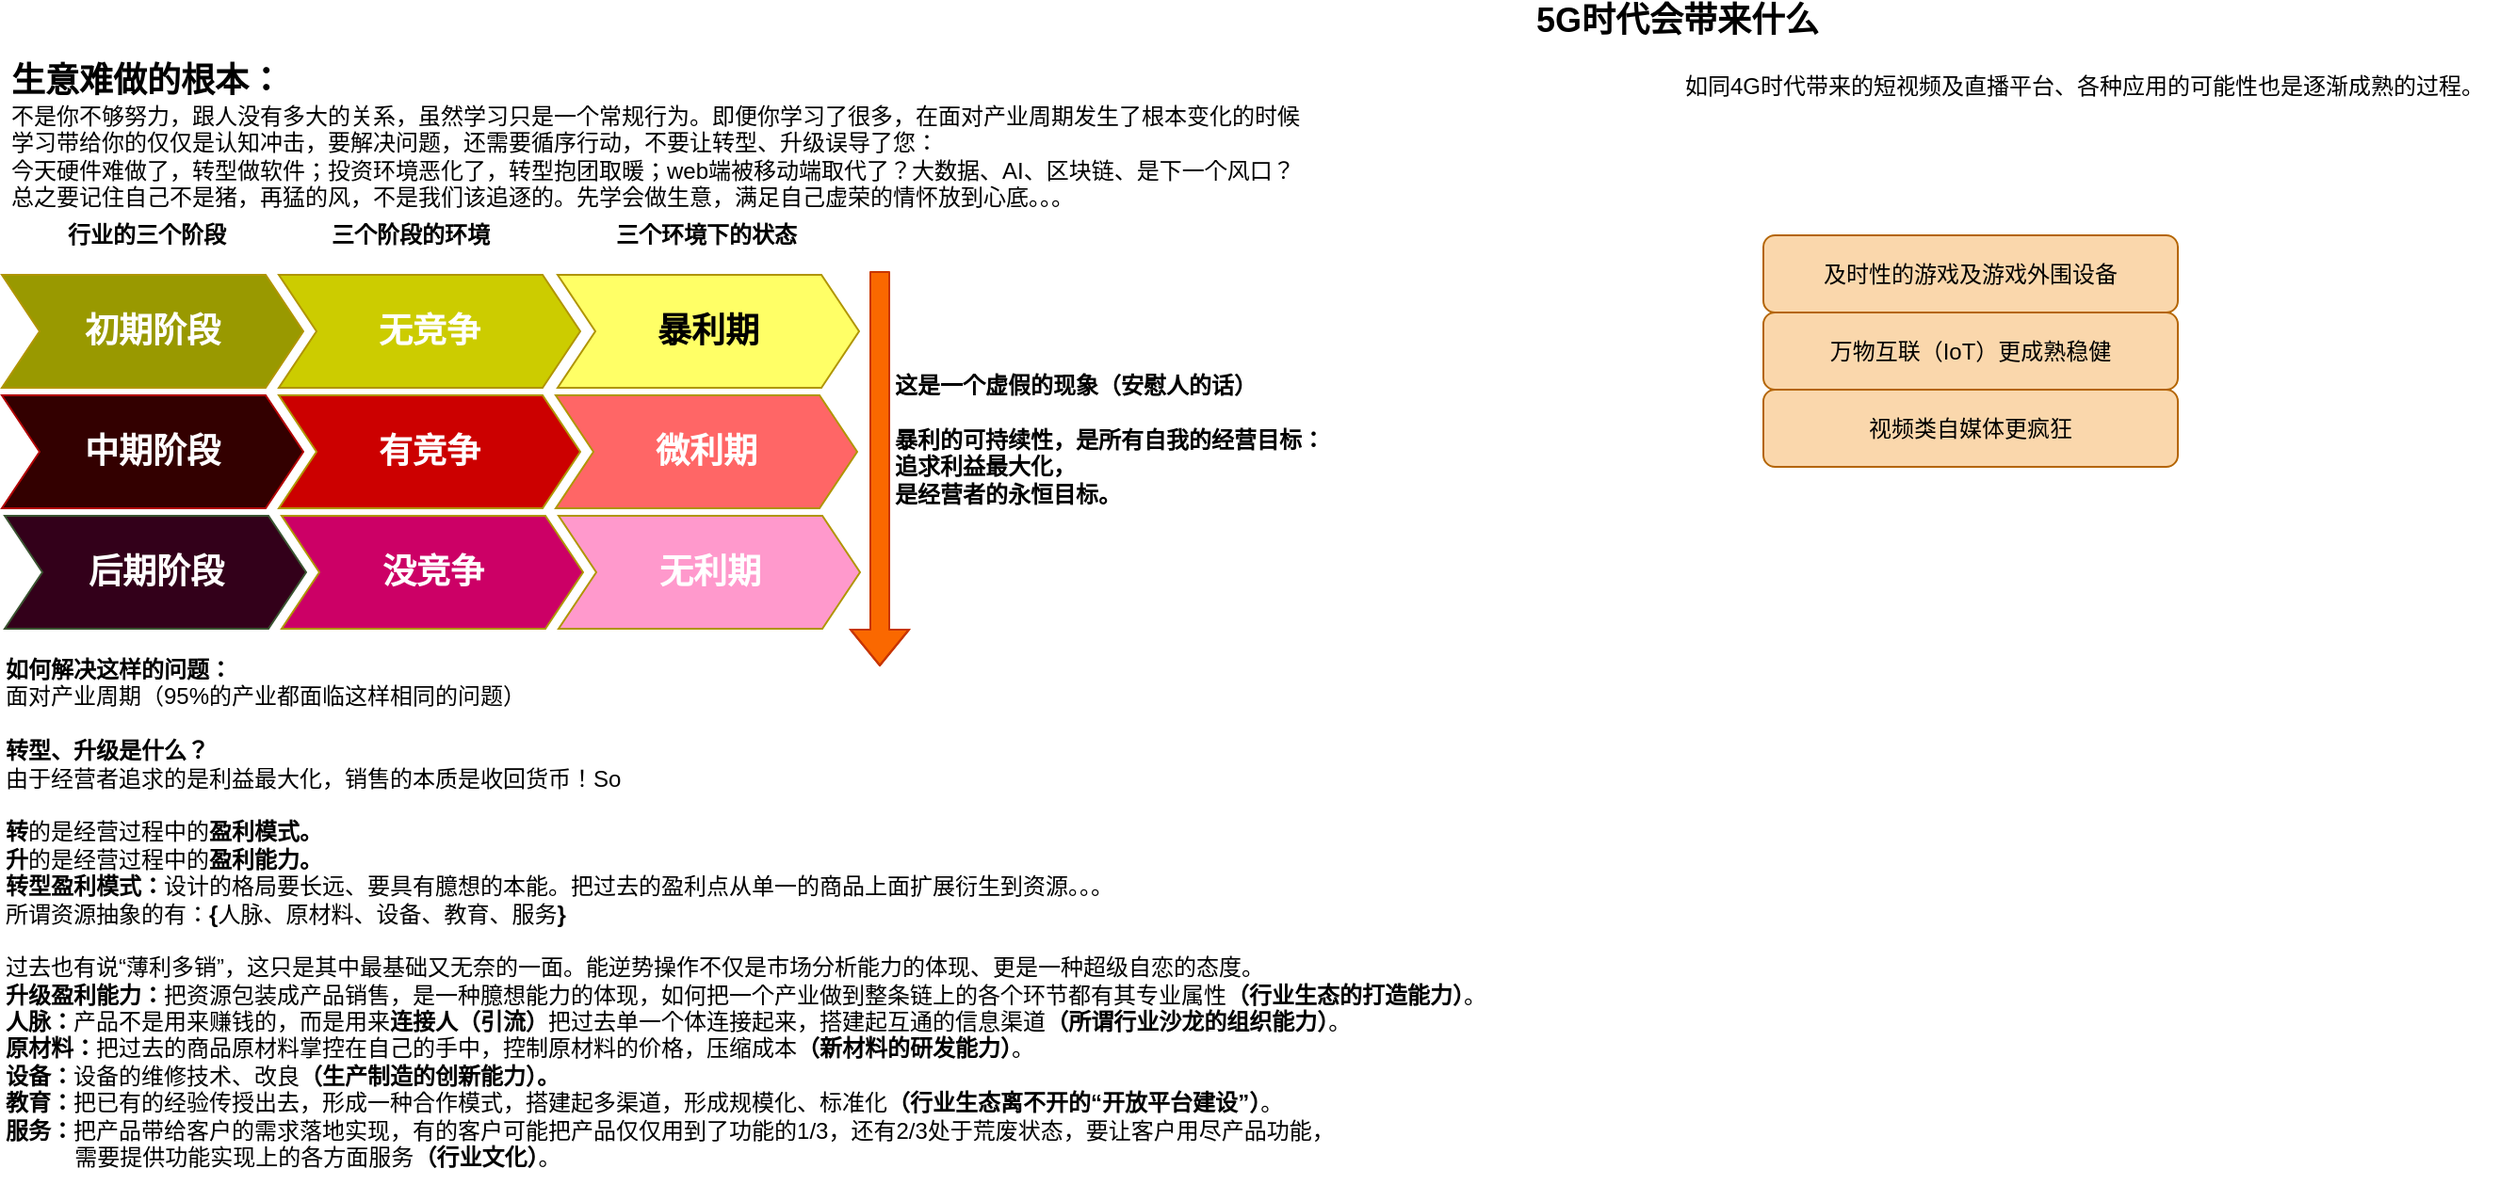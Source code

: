 <mxfile version="12.2.9" type="github" pages="1">
  <diagram id="Y7lfIi5zJnM48_4nkuwt" name="Page-1">
    <mxGraphModel dx="782" dy="501" grid="1" gridSize="10" guides="1" tooltips="1" connect="1" arrows="1" fold="1" page="1" pageScale="1" pageWidth="827" pageHeight="1169" math="0" shadow="0">
      <root>
        <mxCell id="0"/>
        <mxCell id="1" parent="0"/>
        <mxCell id="rGt7zf20XqlDynhyzbkm-1" value="&lt;br&gt;&lt;b&gt;&lt;font style=&quot;font-size: 18px&quot;&gt;生意难做的根本：&lt;/font&gt;&lt;/b&gt;&lt;br&gt;不是你不够努力，跟人没有多大的关系，虽然学习只是一个常规行为。即便你学习了很多，在面对产业周期发生了根本变化的时候&lt;br&gt;学习带给你的仅仅是认知冲击，要解决问题，还需要循序行动，不要让转型、升级误导了您：&lt;br&gt;今天硬件难做了，转型做软件；投资环境恶化了，转型抱团取暖；web端被移动端取代了？大数据、AI、区块链、是下一个风口？&lt;br&gt;总之要记住自己不是猪，再猛的风，不是我们该追逐的。先学会做生意，满足自己虚荣的情怀放到心底。。。&lt;br&gt;" style="text;html=1;resizable=0;points=[];autosize=1;align=left;verticalAlign=top;spacingTop=-4;" parent="1" vertex="1">
          <mxGeometry x="67.5" y="50" width="700" height="90" as="geometry"/>
        </mxCell>
        <mxCell id="rGt7zf20XqlDynhyzbkm-7" value="&lt;b&gt;行业的三个阶段&lt;/b&gt;" style="text;html=1;resizable=0;points=[];autosize=1;align=left;verticalAlign=top;spacingTop=-4;" parent="1" vertex="1">
          <mxGeometry x="98" y="149" width="100" height="20" as="geometry"/>
        </mxCell>
        <mxCell id="rGt7zf20XqlDynhyzbkm-14" value="&lt;b&gt;三个阶段的环境&lt;/b&gt;" style="text;html=1;resizable=0;points=[];autosize=1;align=left;verticalAlign=top;spacingTop=-4;" parent="1" vertex="1">
          <mxGeometry x="238" y="149" width="100" height="20" as="geometry"/>
        </mxCell>
        <mxCell id="rGt7zf20XqlDynhyzbkm-15" value="&lt;b&gt;三个环境下的状态&lt;/b&gt;" style="text;html=1;resizable=0;points=[];autosize=1;align=left;verticalAlign=top;spacingTop=-4;" parent="1" vertex="1">
          <mxGeometry x="389" y="149" width="110" height="20" as="geometry"/>
        </mxCell>
        <mxCell id="rGt7zf20XqlDynhyzbkm-16" value="" style="group" parent="1" vertex="1" connectable="0">
          <mxGeometry x="65" y="244" width="454" height="60" as="geometry"/>
        </mxCell>
        <mxCell id="rGt7zf20XqlDynhyzbkm-5" value="&lt;b&gt;&lt;font style=&quot;font-size: 18px&quot;&gt;中期阶段&lt;/font&gt;&lt;/b&gt;" style="shape=step;perimeter=stepPerimeter;whiteSpace=wrap;html=1;fixedSize=1;fillColor=#330000;strokeColor=#B20000;fontColor=#ffffff;" parent="rGt7zf20XqlDynhyzbkm-16" vertex="1">
          <mxGeometry width="160" height="60" as="geometry"/>
        </mxCell>
        <mxCell id="rGt7zf20XqlDynhyzbkm-9" value="&lt;b&gt;&lt;font style=&quot;font-size: 18px&quot;&gt;有竞争&lt;/font&gt;&lt;/b&gt;" style="shape=step;perimeter=stepPerimeter;whiteSpace=wrap;html=1;fixedSize=1;fillColor=#CC0000;strokeColor=#B09500;fontColor=#ffffff;" parent="rGt7zf20XqlDynhyzbkm-16" vertex="1">
          <mxGeometry x="147" width="160" height="60" as="geometry"/>
        </mxCell>
        <mxCell id="rGt7zf20XqlDynhyzbkm-12" value="&lt;b&gt;&lt;font style=&quot;font-size: 18px&quot;&gt;微利期&lt;/font&gt;&lt;/b&gt;" style="shape=step;perimeter=stepPerimeter;whiteSpace=wrap;html=1;fixedSize=1;fillColor=#FF6666;strokeColor=#B09500;fontColor=#ffffff;" parent="rGt7zf20XqlDynhyzbkm-16" vertex="1">
          <mxGeometry x="294" width="160" height="60" as="geometry"/>
        </mxCell>
        <mxCell id="rGt7zf20XqlDynhyzbkm-17" value="" style="group" parent="1" vertex="1" connectable="0">
          <mxGeometry x="66.5" y="308" width="455" height="60" as="geometry"/>
        </mxCell>
        <mxCell id="rGt7zf20XqlDynhyzbkm-6" value="&lt;b&gt;&lt;font style=&quot;font-size: 18px&quot;&gt;后期阶段&lt;/font&gt;&lt;/b&gt;" style="shape=step;perimeter=stepPerimeter;whiteSpace=wrap;html=1;fixedSize=1;fillColor=#33001A;strokeColor=#3A5431;fontColor=#ffffff;" parent="rGt7zf20XqlDynhyzbkm-17" vertex="1">
          <mxGeometry width="160" height="60" as="geometry"/>
        </mxCell>
        <mxCell id="rGt7zf20XqlDynhyzbkm-10" value="&lt;b&gt;&lt;font style=&quot;font-size: 18px&quot;&gt;没竞争&lt;/font&gt;&lt;/b&gt;" style="shape=step;perimeter=stepPerimeter;whiteSpace=wrap;html=1;fixedSize=1;fillColor=#CC0066;strokeColor=#B09500;fontColor=#ffffff;" parent="rGt7zf20XqlDynhyzbkm-17" vertex="1">
          <mxGeometry x="147" width="160" height="60" as="geometry"/>
        </mxCell>
        <mxCell id="rGt7zf20XqlDynhyzbkm-13" value="&lt;b&gt;&lt;font style=&quot;font-size: 18px&quot;&gt;无利期&lt;/font&gt;&lt;/b&gt;" style="shape=step;perimeter=stepPerimeter;whiteSpace=wrap;html=1;fixedSize=1;fillColor=#FF99CC;strokeColor=#B09500;fontColor=#ffffff;" parent="rGt7zf20XqlDynhyzbkm-17" vertex="1">
          <mxGeometry x="294" width="160" height="60" as="geometry"/>
        </mxCell>
        <mxCell id="rGt7zf20XqlDynhyzbkm-18" value="" style="group" parent="1" vertex="1" connectable="0">
          <mxGeometry x="67" y="180" width="452" height="60" as="geometry"/>
        </mxCell>
        <mxCell id="rGt7zf20XqlDynhyzbkm-2" value="&lt;b&gt;&lt;font style=&quot;font-size: 18px&quot;&gt;初期阶段&lt;/font&gt;&lt;/b&gt;" style="shape=step;perimeter=stepPerimeter;whiteSpace=wrap;html=1;fixedSize=1;fillColor=#999900;strokeColor=#B09500;fontColor=#ffffff;" parent="rGt7zf20XqlDynhyzbkm-18" vertex="1">
          <mxGeometry x="-2" width="160" height="60" as="geometry"/>
        </mxCell>
        <mxCell id="rGt7zf20XqlDynhyzbkm-8" value="&lt;b&gt;&lt;font style=&quot;font-size: 18px&quot;&gt;无竞争&lt;/font&gt;&lt;/b&gt;" style="shape=step;perimeter=stepPerimeter;whiteSpace=wrap;html=1;fixedSize=1;fillColor=#CCCC00;strokeColor=#B09500;fontColor=#ffffff;" parent="rGt7zf20XqlDynhyzbkm-18" vertex="1">
          <mxGeometry x="145" width="160" height="60" as="geometry"/>
        </mxCell>
        <mxCell id="rGt7zf20XqlDynhyzbkm-11" value="&lt;b&gt;&lt;font style=&quot;font-size: 18px&quot; color=&quot;#000000&quot;&gt;暴利期&lt;/font&gt;&lt;/b&gt;" style="shape=step;perimeter=stepPerimeter;whiteSpace=wrap;html=1;fixedSize=1;fillColor=#FFFF66;strokeColor=#B09500;fontColor=#ffffff;" parent="rGt7zf20XqlDynhyzbkm-18" vertex="1">
          <mxGeometry x="293" width="160" height="60" as="geometry"/>
        </mxCell>
        <mxCell id="rGt7zf20XqlDynhyzbkm-20" value="&lt;b&gt;如何解决这样的问题：&lt;/b&gt;&lt;br&gt;面对产业周期（95%的产业都面临这样相同的问题）&lt;br&gt;&lt;br&gt;&lt;b&gt;转型、升级是什么？&lt;/b&gt;&lt;br&gt;由于经营者追求的是利益最大化，销售的本质是收回货币！So&lt;br&gt;&lt;br&gt;&lt;b&gt;转&lt;/b&gt;的是经营过程中的&lt;b&gt;盈利模式。&lt;/b&gt;&lt;br&gt;&lt;b&gt;升&lt;/b&gt;的是经营过程中的&lt;b&gt;盈利能力。&lt;/b&gt;&lt;br&gt;&lt;b&gt;转型盈利模式：&lt;/b&gt;设计的格局要长远、要具有臆想的本能。把过去的盈利点从单一的商品上面扩展衍生到资源。。。&lt;br&gt;所谓资源抽象的有：&lt;b&gt;{&lt;/b&gt;人脉、原材料、设备、教育、服务&lt;b&gt;}&lt;/b&gt;&lt;br&gt;&lt;br&gt;过去也有说“薄利多销”，这只是其中最基础又无奈的一面。能逆势操作不仅是市场分析能力的体现、更是一种超级自恋的态度。&lt;b&gt;&lt;br&gt;升级盈利能力：&lt;/b&gt;把资源包装成产品销售，是一种臆想能力的体现，如何把一个产业做到整条链上的各个环节都有其专业属性&lt;b&gt;（行业生态的打造能力）&lt;/b&gt;。&lt;br&gt;&lt;b&gt;人脉：&lt;/b&gt;产品不是用来赚钱的，而是用来&lt;b&gt;连接人（引流）&lt;/b&gt;把过去单一个体连接起来，搭建起互通的信息渠道&lt;b&gt;（所谓行业沙龙的组织能力）&lt;/b&gt;。&lt;br&gt;&lt;b&gt;原材料：&lt;/b&gt;把过去的商品原材料掌控在自己的手中，控制原材料的价格，压缩成本&lt;b&gt;（新材料的研发能力）&lt;/b&gt;。&lt;br&gt;&lt;b&gt;设备：&lt;/b&gt;设备的维修技术、改良&lt;b&gt;（生产制造的创新能力）。&lt;/b&gt;&lt;br&gt;&lt;b&gt;教育：&lt;/b&gt;把已有的经验传授出去，形成一种合作模式，搭建起多渠道，形成规模化、标准化&lt;b&gt;（行业生态离不开的“&lt;/b&gt;&lt;b&gt;开放平台建设&lt;/b&gt;&lt;b&gt;”）&lt;/b&gt;。&amp;nbsp; &amp;nbsp;&amp;nbsp;&lt;br&gt;&lt;b&gt;服务：&lt;/b&gt;把产品带给客户的需求落地实现，有的客户可能把产品仅仅用到了功能的1/3，还有2/3处于荒废状态，要让客户用尽产品功能，&lt;br&gt;&amp;nbsp; &amp;nbsp; &amp;nbsp; &amp;nbsp; &amp;nbsp; &amp;nbsp;需要提供功能实现上的各方面服务&lt;b&gt;（行业文化）&lt;/b&gt;。&lt;br&gt;&lt;br&gt;" style="text;html=1;resizable=0;points=[];autosize=1;align=left;verticalAlign=top;spacingTop=-4;" parent="1" vertex="1">
          <mxGeometry x="65" y="380" width="810" height="280" as="geometry"/>
        </mxCell>
        <mxCell id="rGt7zf20XqlDynhyzbkm-21" value="" style="shape=flexArrow;endArrow=classic;html=1;fillColor=#fa6800;strokeColor=#C73500;" parent="1" edge="1">
          <mxGeometry width="50" height="50" relative="1" as="geometry">
            <mxPoint x="531" y="178" as="sourcePoint"/>
            <mxPoint x="531" y="388" as="targetPoint"/>
            <Array as="points">
              <mxPoint x="531" y="288"/>
            </Array>
          </mxGeometry>
        </mxCell>
        <mxCell id="rGt7zf20XqlDynhyzbkm-22" value="&lt;b&gt;这是一个虚假的现象（安慰人的话）&lt;br&gt;&lt;br&gt;暴利的可持续性，是所有自我的经营目标：&lt;br&gt;追求利益最大化，&lt;br&gt;是经营者的永恒目标。&lt;br&gt;&lt;/b&gt;&lt;br&gt;" style="text;html=1;resizable=0;points=[];autosize=1;align=left;verticalAlign=top;spacingTop=-4;" parent="1" vertex="1">
          <mxGeometry x="537" y="229" width="240" height="90" as="geometry"/>
        </mxCell>
        <mxCell id="mDQQoLGaGokcj-hFd62N-1" value="&lt;b&gt;&lt;font style=&quot;font-size: 18px&quot;&gt;5G时代会带来什么&lt;/font&gt;&lt;/b&gt;" style="text;html=1;align=center;verticalAlign=middle;resizable=0;points=[];;autosize=1;" vertex="1" parent="1">
          <mxGeometry x="869" y="35" width="170" height="20" as="geometry"/>
        </mxCell>
        <mxCell id="mDQQoLGaGokcj-hFd62N-2" value="如同4G时代带来的短视频及直播平台、各种应用的可能性也是逐渐成熟的过程。" style="text;html=1;align=center;verticalAlign=middle;resizable=0;points=[];;autosize=1;" vertex="1" parent="1">
          <mxGeometry x="950" y="70" width="440" height="20" as="geometry"/>
        </mxCell>
        <mxCell id="mDQQoLGaGokcj-hFd62N-3" value="万物互联（IoT）更成熟稳健" style="rounded=1;whiteSpace=wrap;html=1;fillColor=#fad7ac;strokeColor=#b46504;" vertex="1" parent="1">
          <mxGeometry x="1000" y="200" width="220" height="41" as="geometry"/>
        </mxCell>
        <mxCell id="mDQQoLGaGokcj-hFd62N-4" value="视频类自媒体更疯狂" style="rounded=1;whiteSpace=wrap;html=1;fillColor=#fad7ac;strokeColor=#b46504;" vertex="1" parent="1">
          <mxGeometry x="1000" y="241" width="220" height="41" as="geometry"/>
        </mxCell>
        <mxCell id="mDQQoLGaGokcj-hFd62N-5" value="及时性的游戏及游戏外围设备" style="rounded=1;whiteSpace=wrap;html=1;fillColor=#fad7ac;strokeColor=#b46504;" vertex="1" parent="1">
          <mxGeometry x="1000" y="159" width="220" height="41" as="geometry"/>
        </mxCell>
      </root>
    </mxGraphModel>
  </diagram>
</mxfile>
